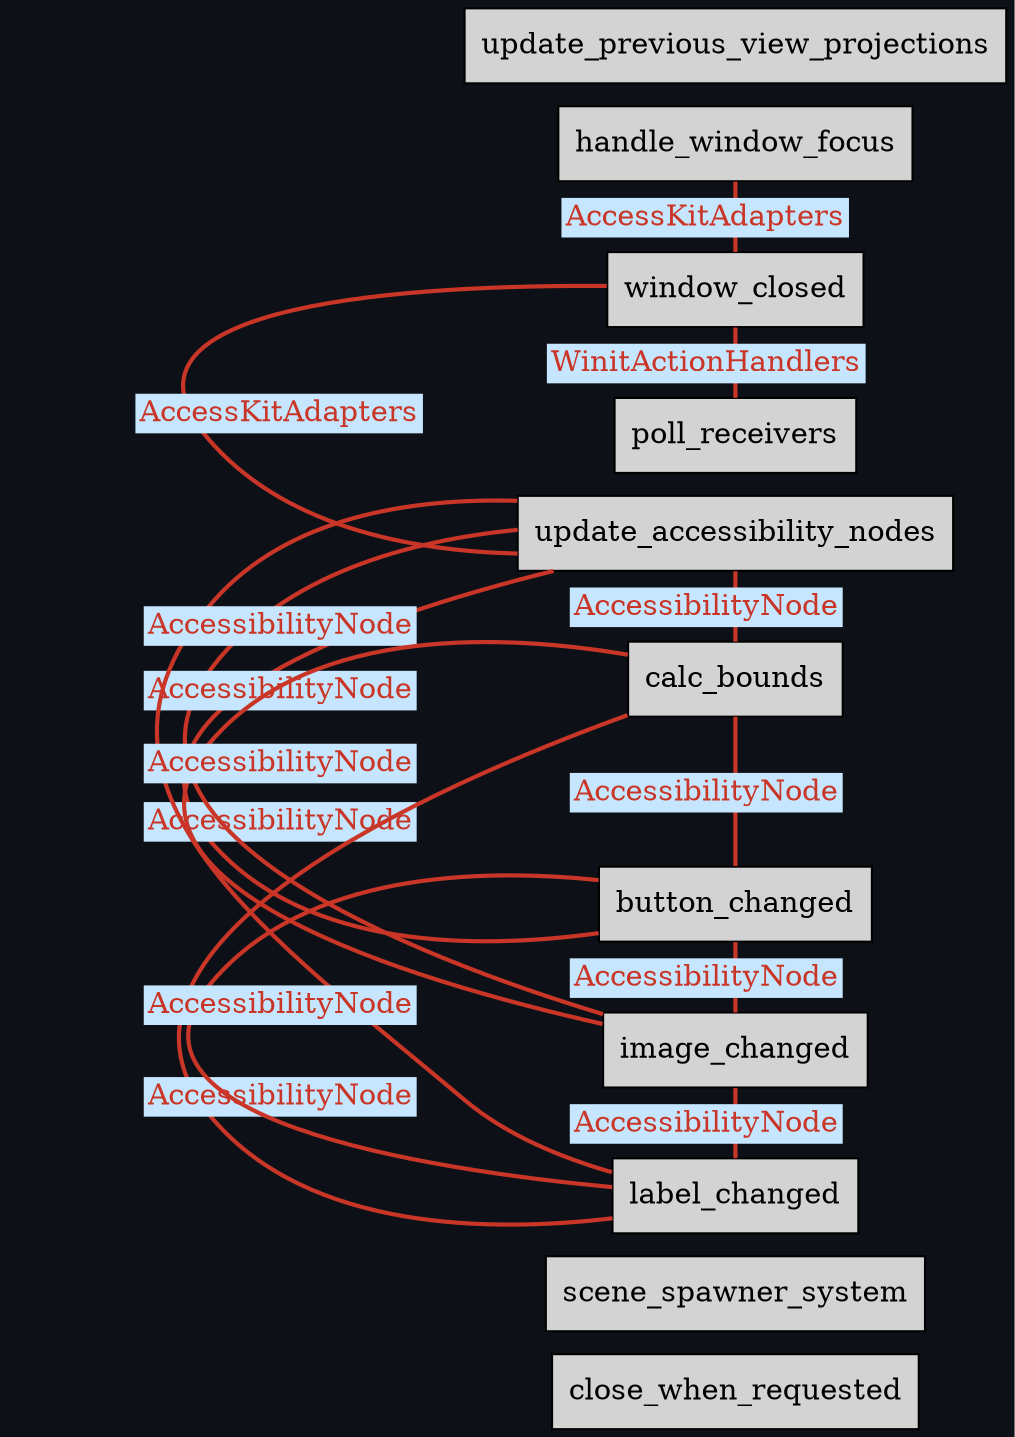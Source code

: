 digraph "" {
	"compound"="true";
	"splines"="spline";
	"rankdir"="LR";
	"bgcolor"="#0d1117";
	"fontname"="Helvetica";
	"nodesep"="0.15";
	edge ["penwidth"="2"];
	node ["shape"="box", "style"="filled"];
	"node_System(0)" ["label"="close_when_requested", "tooltip"="bevy_window::system::close_when_requested"]
	"node_System(1)" ["label"="scene_spawner_system", "tooltip"="bevy_scene::scene_spawner::scene_spawner_system"]
	"node_System(2)" ["label"="handle_window_focus", "tooltip"="bevy_winit::accessibility::handle_window_focus"]
	"node_System(3)" ["label"="window_closed", "tooltip"="bevy_winit::accessibility::window_closed"]
	"node_System(4)" ["label"="poll_receivers", "tooltip"="bevy_winit::accessibility::poll_receivers"]
	"node_System(5)" ["label"="update_accessibility_nodes", "tooltip"="bevy_winit::accessibility::update_accessibility_nodes"]
	"node_System(6)" ["label"="calc_bounds", "tooltip"="bevy_ui::accessibility::calc_bounds"]
	"node_System(7)" ["label"="button_changed", "tooltip"="bevy_ui::accessibility::button_changed"]
	"node_System(8)" ["label"="image_changed", "tooltip"="bevy_ui::accessibility::image_changed"]
	"node_System(9)" ["label"="label_changed", "tooltip"="bevy_ui::accessibility::label_changed"]
	"node_System(10)" ["label"="update_previous_view_projections", "tooltip"="bevy_pbr::prepass::update_previous_view_projections"]
	"node_System(3)" -> "node_System(2)" ["dir"="none", "constraint"="false", "color"="#c93526", "fontcolor"="#c93526", "label"=<<table border="0" cellborder="0"><tr><td bgcolor="#c6e6ff">AccessKitAdapters</td></tr></table>>, "labeltooltip"="window_closed — handle_window_focus"]
	"node_System(4)" -> "node_System(3)" ["dir"="none", "constraint"="false", "color"="#c93526", "fontcolor"="#c93526", "label"=<<table border="0" cellborder="0"><tr><td bgcolor="#c6e6ff">WinitActionHandlers</td></tr></table>>, "labeltooltip"="poll_receivers — window_closed"]
	"node_System(5)" -> "node_System(3)" ["dir"="none", "constraint"="false", "color"="#c93526", "fontcolor"="#c93526", "label"=<<table border="0" cellborder="0"><tr><td bgcolor="#c6e6ff">AccessKitAdapters</td></tr></table>>, "labeltooltip"="update_accessibility_nodes — window_closed"]
	"node_System(5)" -> "node_System(6)" ["dir"="none", "constraint"="false", "color"="#c93526", "fontcolor"="#c93526", "label"=<<table border="0" cellborder="0"><tr><td bgcolor="#c6e6ff">AccessibilityNode</td></tr></table>>, "labeltooltip"="update_accessibility_nodes — calc_bounds"]
	"node_System(5)" -> "node_System(7)" ["dir"="none", "constraint"="false", "color"="#c93526", "fontcolor"="#c93526", "label"=<<table border="0" cellborder="0"><tr><td bgcolor="#c6e6ff">AccessibilityNode</td></tr></table>>, "labeltooltip"="update_accessibility_nodes — button_changed"]
	"node_System(5)" -> "node_System(8)" ["dir"="none", "constraint"="false", "color"="#c93526", "fontcolor"="#c93526", "label"=<<table border="0" cellborder="0"><tr><td bgcolor="#c6e6ff">AccessibilityNode</td></tr></table>>, "labeltooltip"="update_accessibility_nodes — image_changed"]
	"node_System(5)" -> "node_System(9)" ["dir"="none", "constraint"="false", "color"="#c93526", "fontcolor"="#c93526", "label"=<<table border="0" cellborder="0"><tr><td bgcolor="#c6e6ff">AccessibilityNode</td></tr></table>>, "labeltooltip"="update_accessibility_nodes — label_changed"]
	"node_System(7)" -> "node_System(6)" ["dir"="none", "constraint"="false", "color"="#c93526", "fontcolor"="#c93526", "label"=<<table border="0" cellborder="0"><tr><td bgcolor="#c6e6ff">AccessibilityNode</td></tr></table>>, "labeltooltip"="button_changed — calc_bounds"]
	"node_System(7)" -> "node_System(8)" ["dir"="none", "constraint"="false", "color"="#c93526", "fontcolor"="#c93526", "label"=<<table border="0" cellborder="0"><tr><td bgcolor="#c6e6ff">AccessibilityNode</td></tr></table>>, "labeltooltip"="button_changed — image_changed"]
	"node_System(8)" -> "node_System(6)" ["dir"="none", "constraint"="false", "color"="#c93526", "fontcolor"="#c93526", "label"=<<table border="0" cellborder="0"><tr><td bgcolor="#c6e6ff">AccessibilityNode</td></tr></table>>, "labeltooltip"="image_changed — calc_bounds"]
	"node_System(9)" -> "node_System(6)" ["dir"="none", "constraint"="false", "color"="#c93526", "fontcolor"="#c93526", "label"=<<table border="0" cellborder="0"><tr><td bgcolor="#c6e6ff">AccessibilityNode</td></tr></table>>, "labeltooltip"="label_changed — calc_bounds"]
	"node_System(9)" -> "node_System(7)" ["dir"="none", "constraint"="false", "color"="#c93526", "fontcolor"="#c93526", "label"=<<table border="0" cellborder="0"><tr><td bgcolor="#c6e6ff">AccessibilityNode</td></tr></table>>, "labeltooltip"="label_changed — button_changed"]
	"node_System(9)" -> "node_System(8)" ["dir"="none", "constraint"="false", "color"="#c93526", "fontcolor"="#c93526", "label"=<<table border="0" cellborder="0"><tr><td bgcolor="#c6e6ff">AccessibilityNode</td></tr></table>>, "labeltooltip"="label_changed — image_changed"]
}
